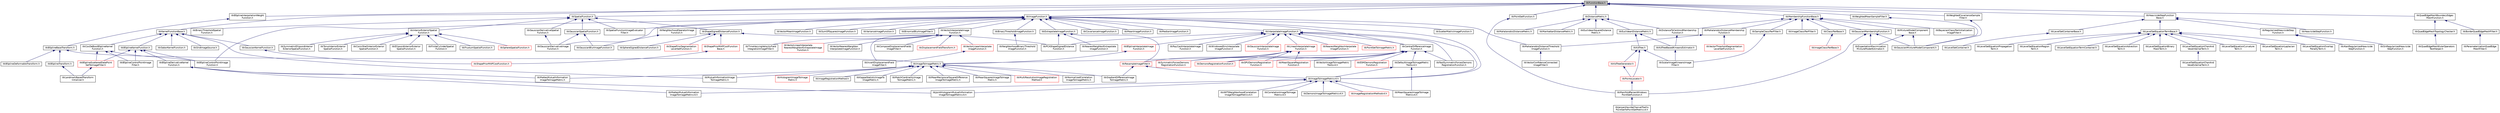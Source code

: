 digraph "itkFunctionBase.h"
{
 // LATEX_PDF_SIZE
  edge [fontname="Helvetica",fontsize="10",labelfontname="Helvetica",labelfontsize="10"];
  node [fontname="Helvetica",fontsize="10",shape=record];
  Node1 [label="itkFunctionBase.h",height=0.2,width=0.4,color="black", fillcolor="grey75", style="filled", fontcolor="black",tooltip=" "];
  Node1 -> Node2 [dir="back",color="midnightblue",fontsize="10",style="solid",fontname="Helvetica"];
  Node2 [label="itkBSplineInterpolationWeight\lFunction.h",height=0.2,width=0.4,color="black", fillcolor="white", style="filled",URL="$itkBSplineInterpolationWeightFunction_8h.html",tooltip=" "];
  Node2 -> Node3 [dir="back",color="midnightblue",fontsize="10",style="solid",fontname="Helvetica"];
  Node3 [label="itkBSplineBaseTransform.h",height=0.2,width=0.4,color="black", fillcolor="white", style="filled",URL="$itkBSplineBaseTransform_8h.html",tooltip=" "];
  Node3 -> Node4 [dir="back",color="midnightblue",fontsize="10",style="solid",fontname="Helvetica"];
  Node4 [label="itkBSplineDeformableTransform.h",height=0.2,width=0.4,color="black", fillcolor="white", style="filled",URL="$itkBSplineDeformableTransform_8h.html",tooltip=" "];
  Node3 -> Node5 [dir="back",color="midnightblue",fontsize="10",style="solid",fontname="Helvetica"];
  Node5 [label="itkBSplineTransform.h",height=0.2,width=0.4,color="black", fillcolor="white", style="filled",URL="$itkBSplineTransform_8h.html",tooltip=" "];
  Node5 -> Node6 [dir="back",color="midnightblue",fontsize="10",style="solid",fontname="Helvetica"];
  Node6 [label="itkLandmarkBasedTransform\lInitializer.h",height=0.2,width=0.4,color="black", fillcolor="white", style="filled",URL="$itkLandmarkBasedTransformInitializer_8h.html",tooltip=" "];
  Node3 -> Node7 [dir="back",color="midnightblue",fontsize="10",style="solid",fontname="Helvetica"];
  Node7 [label="itkImageToImageMetric.h",height=0.2,width=0.4,color="black", fillcolor="white", style="filled",URL="$itkImageToImageMetric_8h.html",tooltip=" "];
  Node7 -> Node8 [dir="back",color="midnightblue",fontsize="10",style="solid",fontname="Helvetica"];
  Node8 [label="itkGradientDifferenceImage\lToImageMetric.h",height=0.2,width=0.4,color="black", fillcolor="white", style="filled",URL="$itkGradientDifferenceImageToImageMetric_8h.html",tooltip=" "];
  Node7 -> Node9 [dir="back",color="midnightblue",fontsize="10",style="solid",fontname="Helvetica"];
  Node9 [label="itkHistogramImageToImage\lMetric.h",height=0.2,width=0.4,color="red", fillcolor="white", style="filled",URL="$itkHistogramImageToImageMetric_8h.html",tooltip=" "];
  Node7 -> Node16 [dir="back",color="midnightblue",fontsize="10",style="solid",fontname="Helvetica"];
  Node16 [label="itkImageRegistrationMethod.h",height=0.2,width=0.4,color="black", fillcolor="white", style="filled",URL="$itkImageRegistrationMethod_8h.html",tooltip=" "];
  Node7 -> Node17 [dir="back",color="midnightblue",fontsize="10",style="solid",fontname="Helvetica"];
  Node17 [label="itkKappaStatisticImageTo\lImageMetric.h",height=0.2,width=0.4,color="black", fillcolor="white", style="filled",URL="$itkKappaStatisticImageToImageMetric_8h.html",tooltip=" "];
  Node7 -> Node18 [dir="back",color="midnightblue",fontsize="10",style="solid",fontname="Helvetica"];
  Node18 [label="itkMatchCardinalityImage\lToImageMetric.h",height=0.2,width=0.4,color="black", fillcolor="white", style="filled",URL="$itkMatchCardinalityImageToImageMetric_8h.html",tooltip=" "];
  Node7 -> Node19 [dir="back",color="midnightblue",fontsize="10",style="solid",fontname="Helvetica"];
  Node19 [label="itkMattesMutualInformation\lImageToImageMetric.h",height=0.2,width=0.4,color="black", fillcolor="white", style="filled",URL="$itkMattesMutualInformationImageToImageMetric_8h.html",tooltip=" "];
  Node7 -> Node20 [dir="back",color="midnightblue",fontsize="10",style="solid",fontname="Helvetica"];
  Node20 [label="itkMeanReciprocalSquareDifference\lImageToImageMetric.h",height=0.2,width=0.4,color="black", fillcolor="white", style="filled",URL="$itkMeanReciprocalSquareDifferenceImageToImageMetric_8h.html",tooltip=" "];
  Node7 -> Node21 [dir="back",color="midnightblue",fontsize="10",style="solid",fontname="Helvetica"];
  Node21 [label="itkMeanSquaresImageToImage\lMetric.h",height=0.2,width=0.4,color="black", fillcolor="white", style="filled",URL="$itkMeanSquaresImageToImageMetric_8h.html",tooltip=" "];
  Node7 -> Node22 [dir="back",color="midnightblue",fontsize="10",style="solid",fontname="Helvetica"];
  Node22 [label="itkMultiResolutionImageRegistration\lMethod.h",height=0.2,width=0.4,color="red", fillcolor="white", style="filled",URL="$itkMultiResolutionImageRegistrationMethod_8h.html",tooltip=" "];
  Node7 -> Node24 [dir="back",color="midnightblue",fontsize="10",style="solid",fontname="Helvetica"];
  Node24 [label="itkMutualInformationImage\lToImageMetric.h",height=0.2,width=0.4,color="black", fillcolor="white", style="filled",URL="$itkMutualInformationImageToImageMetric_8h.html",tooltip=" "];
  Node7 -> Node25 [dir="back",color="midnightblue",fontsize="10",style="solid",fontname="Helvetica"];
  Node25 [label="itkNormalizedCorrelation\lImageToImageMetric.h",height=0.2,width=0.4,color="black", fillcolor="white", style="filled",URL="$itkNormalizedCorrelationImageToImageMetric_8h.html",tooltip=" "];
  Node1 -> Node26 [dir="back",color="midnightblue",fontsize="10",style="solid",fontname="Helvetica"];
  Node26 [label="itkDistanceMetric.h",height=0.2,width=0.4,color="black", fillcolor="white", style="filled",URL="$itkDistanceMetric_8h.html",tooltip=" "];
  Node26 -> Node27 [dir="back",color="midnightblue",fontsize="10",style="solid",fontname="Helvetica"];
  Node27 [label="itkDistanceToCentroidMembership\lFunction.h",height=0.2,width=0.4,color="black", fillcolor="white", style="filled",URL="$itkDistanceToCentroidMembershipFunction_8h.html",tooltip=" "];
  Node27 -> Node28 [dir="back",color="midnightblue",fontsize="10",style="solid",fontname="Helvetica"];
  Node28 [label="itkKdTreeBasedKmeansEstimator.h",height=0.2,width=0.4,color="black", fillcolor="white", style="filled",URL="$itkKdTreeBasedKmeansEstimator_8h.html",tooltip=" "];
  Node28 -> Node29 [dir="back",color="midnightblue",fontsize="10",style="solid",fontname="Helvetica"];
  Node29 [label="itkScalarImageKmeansImage\lFilter.h",height=0.2,width=0.4,color="black", fillcolor="white", style="filled",URL="$itkScalarImageKmeansImageFilter_8h.html",tooltip=" "];
  Node26 -> Node30 [dir="back",color="midnightblue",fontsize="10",style="solid",fontname="Helvetica"];
  Node30 [label="itkEuclideanDistanceMetric.h",height=0.2,width=0.4,color="black", fillcolor="white", style="filled",URL="$itkEuclideanDistanceMetric_8h.html",tooltip=" "];
  Node30 -> Node31 [dir="back",color="midnightblue",fontsize="10",style="solid",fontname="Helvetica"];
  Node31 [label="itkKdTree.h",height=0.2,width=0.4,color="black", fillcolor="white", style="filled",URL="$itkKdTree_8h.html",tooltip=" "];
  Node31 -> Node32 [dir="back",color="midnightblue",fontsize="10",style="solid",fontname="Helvetica"];
  Node32 [label="itkKdTreeGenerator.h",height=0.2,width=0.4,color="red", fillcolor="white", style="filled",URL="$itkKdTreeGenerator_8h.html",tooltip=" "];
  Node32 -> Node34 [dir="back",color="midnightblue",fontsize="10",style="solid",fontname="Helvetica"];
  Node34 [label="itkPointsLocator.h",height=0.2,width=0.4,color="red", fillcolor="white", style="filled",URL="$itkPointsLocator_8h.html",tooltip=" "];
  Node34 -> Node35 [dir="back",color="midnightblue",fontsize="10",style="solid",fontname="Helvetica"];
  Node35 [label="itkManifoldParzenWindows\lPointSetFunction.h",height=0.2,width=0.4,color="black", fillcolor="white", style="filled",URL="$itkManifoldParzenWindowsPointSetFunction_8h.html",tooltip=" "];
  Node35 -> Node36 [dir="back",color="midnightblue",fontsize="10",style="solid",fontname="Helvetica"];
  Node36 [label="itkJensenHavrdaCharvatTsallis\lPointSetToPointSetMetricv4.h",height=0.2,width=0.4,color="black", fillcolor="white", style="filled",URL="$itkJensenHavrdaCharvatTsallisPointSetToPointSetMetricv4_8h.html",tooltip=" "];
  Node31 -> Node34 [dir="back",color="midnightblue",fontsize="10",style="solid",fontname="Helvetica"];
  Node31 -> Node29 [dir="back",color="midnightblue",fontsize="10",style="solid",fontname="Helvetica"];
  Node30 -> Node28 [dir="back",color="midnightblue",fontsize="10",style="solid",fontname="Helvetica"];
  Node26 -> Node48 [dir="back",color="midnightblue",fontsize="10",style="solid",fontname="Helvetica"];
  Node48 [label="itkEuclideanSquareDistance\lMetric.h",height=0.2,width=0.4,color="black", fillcolor="white", style="filled",URL="$itkEuclideanSquareDistanceMetric_8h.html",tooltip=" "];
  Node26 -> Node49 [dir="back",color="midnightblue",fontsize="10",style="solid",fontname="Helvetica"];
  Node49 [label="itkMahalanobisDistanceMetric.h",height=0.2,width=0.4,color="black", fillcolor="white", style="filled",URL="$itkMahalanobisDistanceMetric_8h.html",tooltip=" "];
  Node26 -> Node50 [dir="back",color="midnightblue",fontsize="10",style="solid",fontname="Helvetica"];
  Node50 [label="itkManhattanDistanceMetric.h",height=0.2,width=0.4,color="black", fillcolor="white", style="filled",URL="$itkManhattanDistanceMetric_8h.html",tooltip=" "];
  Node1 -> Node51 [dir="back",color="midnightblue",fontsize="10",style="solid",fontname="Helvetica"];
  Node51 [label="itkHeavisideStepFunction\lBase.h",height=0.2,width=0.4,color="black", fillcolor="white", style="filled",URL="$itkHeavisideStepFunctionBase_8h.html",tooltip=" "];
  Node51 -> Node52 [dir="back",color="midnightblue",fontsize="10",style="solid",fontname="Helvetica"];
  Node52 [label="itkHeavisideStepFunction.h",height=0.2,width=0.4,color="black", fillcolor="white", style="filled",URL="$itkHeavisideStepFunction_8h.html",tooltip=" "];
  Node51 -> Node53 [dir="back",color="midnightblue",fontsize="10",style="solid",fontname="Helvetica"];
  Node53 [label="itkLevelSetContainerBase.h",height=0.2,width=0.4,color="black", fillcolor="white", style="filled",URL="$itkLevelSetContainerBase_8h.html",tooltip=" "];
  Node53 -> Node54 [dir="back",color="midnightblue",fontsize="10",style="solid",fontname="Helvetica"];
  Node54 [label="itkLevelSetContainer.h",height=0.2,width=0.4,color="black", fillcolor="white", style="filled",URL="$itkLevelSetContainer_8h.html",tooltip=" "];
  Node51 -> Node55 [dir="back",color="midnightblue",fontsize="10",style="solid",fontname="Helvetica"];
  Node55 [label="itkLevelSetEquationTermBase.h",height=0.2,width=0.4,color="black", fillcolor="white", style="filled",URL="$itkLevelSetEquationTermBase_8h.html",tooltip=" "];
  Node55 -> Node56 [dir="back",color="midnightblue",fontsize="10",style="solid",fontname="Helvetica"];
  Node56 [label="itkLevelSetEquationAdvection\lTerm.h",height=0.2,width=0.4,color="black", fillcolor="white", style="filled",URL="$itkLevelSetEquationAdvectionTerm_8h.html",tooltip=" "];
  Node55 -> Node57 [dir="back",color="midnightblue",fontsize="10",style="solid",fontname="Helvetica"];
  Node57 [label="itkLevelSetEquationBinary\lMaskTerm.h",height=0.2,width=0.4,color="black", fillcolor="white", style="filled",URL="$itkLevelSetEquationBinaryMaskTerm_8h.html",tooltip=" "];
  Node55 -> Node58 [dir="back",color="midnightblue",fontsize="10",style="solid",fontname="Helvetica"];
  Node58 [label="itkLevelSetEquationChanAnd\lVeseInternalTerm.h",height=0.2,width=0.4,color="black", fillcolor="white", style="filled",URL="$itkLevelSetEquationChanAndVeseInternalTerm_8h.html",tooltip=" "];
  Node58 -> Node59 [dir="back",color="midnightblue",fontsize="10",style="solid",fontname="Helvetica"];
  Node59 [label="itkLevelSetEquationChanAnd\lVeseExternalTerm.h",height=0.2,width=0.4,color="black", fillcolor="white", style="filled",URL="$itkLevelSetEquationChanAndVeseExternalTerm_8h.html",tooltip=" "];
  Node55 -> Node60 [dir="back",color="midnightblue",fontsize="10",style="solid",fontname="Helvetica"];
  Node60 [label="itkLevelSetEquationCurvature\lTerm.h",height=0.2,width=0.4,color="black", fillcolor="white", style="filled",URL="$itkLevelSetEquationCurvatureTerm_8h.html",tooltip=" "];
  Node55 -> Node61 [dir="back",color="midnightblue",fontsize="10",style="solid",fontname="Helvetica"];
  Node61 [label="itkLevelSetEquationLaplacian\lTerm.h",height=0.2,width=0.4,color="black", fillcolor="white", style="filled",URL="$itkLevelSetEquationLaplacianTerm_8h.html",tooltip=" "];
  Node55 -> Node62 [dir="back",color="midnightblue",fontsize="10",style="solid",fontname="Helvetica"];
  Node62 [label="itkLevelSetEquationOverlap\lPenaltyTerm.h",height=0.2,width=0.4,color="black", fillcolor="white", style="filled",URL="$itkLevelSetEquationOverlapPenaltyTerm_8h.html",tooltip=" "];
  Node55 -> Node63 [dir="back",color="midnightblue",fontsize="10",style="solid",fontname="Helvetica"];
  Node63 [label="itkLevelSetEquationPropagation\lTerm.h",height=0.2,width=0.4,color="black", fillcolor="white", style="filled",URL="$itkLevelSetEquationPropagationTerm_8h.html",tooltip=" "];
  Node55 -> Node64 [dir="back",color="midnightblue",fontsize="10",style="solid",fontname="Helvetica"];
  Node64 [label="itkLevelSetEquationRegion\lTerm.h",height=0.2,width=0.4,color="black", fillcolor="white", style="filled",URL="$itkLevelSetEquationRegionTerm_8h.html",tooltip=" "];
  Node55 -> Node65 [dir="back",color="midnightblue",fontsize="10",style="solid",fontname="Helvetica"];
  Node65 [label="itkLevelSetEquationTermContainer.h",height=0.2,width=0.4,color="black", fillcolor="white", style="filled",URL="$itkLevelSetEquationTermContainer_8h.html",tooltip=" "];
  Node51 -> Node66 [dir="back",color="midnightblue",fontsize="10",style="solid",fontname="Helvetica"];
  Node66 [label="itkRegularizedHeavisideStep\lFunction.h",height=0.2,width=0.4,color="black", fillcolor="white", style="filled",URL="$itkRegularizedHeavisideStepFunction_8h.html",tooltip=" "];
  Node66 -> Node67 [dir="back",color="midnightblue",fontsize="10",style="solid",fontname="Helvetica"];
  Node67 [label="itkAtanRegularizedHeaviside\lStepFunction.h",height=0.2,width=0.4,color="black", fillcolor="white", style="filled",URL="$itkAtanRegularizedHeavisideStepFunction_8h.html",tooltip=" "];
  Node66 -> Node68 [dir="back",color="midnightblue",fontsize="10",style="solid",fontname="Helvetica"];
  Node68 [label="itkSinRegularizedHeaviside\lStepFunction.h",height=0.2,width=0.4,color="black", fillcolor="white", style="filled",URL="$itkSinRegularizedHeavisideStepFunction_8h.html",tooltip=" "];
  Node1 -> Node69 [dir="back",color="midnightblue",fontsize="10",style="solid",fontname="Helvetica"];
  Node69 [label="itkImageFunction.h",height=0.2,width=0.4,color="black", fillcolor="white", style="filled",URL="$itkImageFunction_8h.html",tooltip=" "];
  Node69 -> Node70 [dir="back",color="midnightblue",fontsize="10",style="solid",fontname="Helvetica"];
  Node70 [label="itkBSplineControlPointImage\lFunction.h",height=0.2,width=0.4,color="black", fillcolor="white", style="filled",URL="$itkBSplineControlPointImageFunction_8h.html",tooltip=" "];
  Node69 -> Node71 [dir="back",color="midnightblue",fontsize="10",style="solid",fontname="Helvetica"];
  Node71 [label="itkBinaryThresholdImageFunction.h",height=0.2,width=0.4,color="black", fillcolor="white", style="filled",URL="$itkBinaryThresholdImageFunction_8h.html",tooltip=" "];
  Node71 -> Node72 [dir="back",color="midnightblue",fontsize="10",style="solid",fontname="Helvetica"];
  Node72 [label="itkNeighborhoodBinaryThreshold\lImageFunction.h",height=0.2,width=0.4,color="black", fillcolor="white", style="filled",URL="$itkNeighborhoodBinaryThresholdImageFunction_8h.html",tooltip=" "];
  Node69 -> Node73 [dir="back",color="midnightblue",fontsize="10",style="solid",fontname="Helvetica"];
  Node73 [label="itkBinomialBlurImageFilter.h",height=0.2,width=0.4,color="black", fillcolor="white", style="filled",URL="$itkBinomialBlurImageFilter_8h.html",tooltip=" "];
  Node69 -> Node74 [dir="back",color="midnightblue",fontsize="10",style="solid",fontname="Helvetica"];
  Node74 [label="itkCentralDifferenceImage\lFunction.h",height=0.2,width=0.4,color="black", fillcolor="white", style="filled",URL="$itkCentralDifferenceImageFunction_8h.html",tooltip=" "];
  Node74 -> Node75 [dir="back",color="midnightblue",fontsize="10",style="solid",fontname="Helvetica"];
  Node75 [label="itkDefaultImageToImageMetric\lTraitsv4.h",height=0.2,width=0.4,color="black", fillcolor="white", style="filled",URL="$itkDefaultImageToImageMetricTraitsv4_8h.html",tooltip=" "];
  Node75 -> Node76 [dir="back",color="midnightblue",fontsize="10",style="solid",fontname="Helvetica"];
  Node76 [label="itkImageToImageMetricv4.h",height=0.2,width=0.4,color="black", fillcolor="white", style="filled",URL="$itkImageToImageMetricv4_8h.html",tooltip=" "];
  Node76 -> Node77 [dir="back",color="midnightblue",fontsize="10",style="solid",fontname="Helvetica"];
  Node77 [label="itkANTSNeighborhoodCorrelation\lImageToImageMetricv4.h",height=0.2,width=0.4,color="black", fillcolor="white", style="filled",URL="$itkANTSNeighborhoodCorrelationImageToImageMetricv4_8h.html",tooltip=" "];
  Node76 -> Node78 [dir="back",color="midnightblue",fontsize="10",style="solid",fontname="Helvetica"];
  Node78 [label="itkCorrelationImageToImage\lMetricv4.h",height=0.2,width=0.4,color="black", fillcolor="white", style="filled",URL="$itkCorrelationImageToImageMetricv4_8h.html",tooltip=" "];
  Node76 -> Node79 [dir="back",color="midnightblue",fontsize="10",style="solid",fontname="Helvetica"];
  Node79 [label="itkDemonsImageToImageMetricv4.h",height=0.2,width=0.4,color="black", fillcolor="white", style="filled",URL="$itkDemonsImageToImageMetricv4_8h.html",tooltip=" "];
  Node76 -> Node38 [dir="back",color="midnightblue",fontsize="10",style="solid",fontname="Helvetica"];
  Node38 [label="itkImageRegistrationMethodv4.h",height=0.2,width=0.4,color="red", fillcolor="white", style="filled",URL="$itkImageRegistrationMethodv4_8h.html",tooltip=" "];
  Node76 -> Node80 [dir="back",color="midnightblue",fontsize="10",style="solid",fontname="Helvetica"];
  Node80 [label="itkJointHistogramMutualInformation\lImageToImageMetricv4.h",height=0.2,width=0.4,color="black", fillcolor="white", style="filled",URL="$itkJointHistogramMutualInformationImageToImageMetricv4_8h.html",tooltip=" "];
  Node76 -> Node81 [dir="back",color="midnightblue",fontsize="10",style="solid",fontname="Helvetica"];
  Node81 [label="itkMattesMutualInformation\lImageToImageMetricv4.h",height=0.2,width=0.4,color="black", fillcolor="white", style="filled",URL="$itkMattesMutualInformationImageToImageMetricv4_8h.html",tooltip=" "];
  Node76 -> Node82 [dir="back",color="midnightblue",fontsize="10",style="solid",fontname="Helvetica"];
  Node82 [label="itkMeanSquaresImageToImage\lMetricv4.h",height=0.2,width=0.4,color="black", fillcolor="white", style="filled",URL="$itkMeanSquaresImageToImageMetricv4_8h.html",tooltip=" "];
  Node75 -> Node82 [dir="back",color="midnightblue",fontsize="10",style="solid",fontname="Helvetica"];
  Node74 -> Node83 [dir="back",color="midnightblue",fontsize="10",style="solid",fontname="Helvetica"];
  Node83 [label="itkDemonsRegistrationFunction.h",height=0.2,width=0.4,color="red", fillcolor="white", style="filled",URL="$itkDemonsRegistrationFunction_8h.html",tooltip=" "];
  Node74 -> Node87 [dir="back",color="midnightblue",fontsize="10",style="solid",fontname="Helvetica"];
  Node87 [label="itkESMDemonsRegistration\lFunction.h",height=0.2,width=0.4,color="red", fillcolor="white", style="filled",URL="$itkESMDemonsRegistrationFunction_8h.html",tooltip=" "];
  Node74 -> Node90 [dir="back",color="midnightblue",fontsize="10",style="solid",fontname="Helvetica"];
  Node90 [label="itkFastSymmetricForcesDemons\lRegistrationFunction.h",height=0.2,width=0.4,color="black", fillcolor="white", style="filled",URL="$itkFastSymmetricForcesDemonsRegistrationFunction_8h.html",tooltip=" "];
  Node74 -> Node91 [dir="back",color="midnightblue",fontsize="10",style="solid",fontname="Helvetica"];
  Node91 [label="itkGPUDemonsRegistration\lFunction.h",height=0.2,width=0.4,color="red", fillcolor="white", style="filled",URL="$itkGPUDemonsRegistrationFunction_8h.html",tooltip=" "];
  Node74 -> Node7 [dir="back",color="midnightblue",fontsize="10",style="solid",fontname="Helvetica"];
  Node74 -> Node92 [dir="back",color="midnightblue",fontsize="10",style="solid",fontname="Helvetica"];
  Node92 [label="itkMeanSquareRegistration\lFunction.h",height=0.2,width=0.4,color="red", fillcolor="white", style="filled",URL="$itkMeanSquareRegistrationFunction_8h.html",tooltip=" "];
  Node74 -> Node94 [dir="back",color="midnightblue",fontsize="10",style="solid",fontname="Helvetica"];
  Node94 [label="itkSymmetricForcesDemons\lRegistrationFunction.h",height=0.2,width=0.4,color="red", fillcolor="white", style="filled",URL="$itkSymmetricForcesDemonsRegistrationFunction_8h.html",tooltip=" "];
  Node74 -> Node96 [dir="back",color="midnightblue",fontsize="10",style="solid",fontname="Helvetica"];
  Node96 [label="itkVectorImageToImageMetric\lTraitsv4.h",height=0.2,width=0.4,color="black", fillcolor="white", style="filled",URL="$itkVectorImageToImageMetricTraitsv4_8h.html",tooltip=" "];
  Node69 -> Node97 [dir="back",color="midnightblue",fontsize="10",style="solid",fontname="Helvetica"];
  Node97 [label="itkCovarianceImageFunction.h",height=0.2,width=0.4,color="black", fillcolor="white", style="filled",URL="$itkCovarianceImageFunction_8h.html",tooltip=" "];
  Node69 -> Node98 [dir="back",color="midnightblue",fontsize="10",style="solid",fontname="Helvetica"];
  Node98 [label="itkExtrapolateImageFunction.h",height=0.2,width=0.4,color="black", fillcolor="white", style="filled",URL="$itkExtrapolateImageFunction_8h.html",tooltip=" "];
  Node98 -> Node99 [dir="back",color="midnightblue",fontsize="10",style="solid",fontname="Helvetica"];
  Node99 [label="itkNearestNeighborExtrapolate\lImageFunction.h",height=0.2,width=0.4,color="black", fillcolor="white", style="filled",URL="$itkNearestNeighborExtrapolateImageFunction_8h.html",tooltip=" "];
  Node98 -> Node100 [dir="back",color="midnightblue",fontsize="10",style="solid",fontname="Helvetica"];
  Node100 [label="itkPCAShapeSignedDistance\lFunction.h",height=0.2,width=0.4,color="black", fillcolor="white", style="filled",URL="$itkPCAShapeSignedDistanceFunction_8h.html",tooltip=" "];
  Node98 -> Node101 [dir="back",color="midnightblue",fontsize="10",style="solid",fontname="Helvetica"];
  Node101 [label="itkResampleImageFilter.h",height=0.2,width=0.4,color="red", fillcolor="white", style="filled",URL="$itkResampleImageFilter_8h.html",tooltip=" "];
  Node101 -> Node8 [dir="back",color="midnightblue",fontsize="10",style="solid",fontname="Helvetica"];
  Node101 -> Node76 [dir="back",color="midnightblue",fontsize="10",style="solid",fontname="Helvetica"];
  Node69 -> Node102 [dir="back",color="midnightblue",fontsize="10",style="solid",fontname="Helvetica"];
  Node102 [label="itkGaussianDerivativeImage\lFunction.h",height=0.2,width=0.4,color="black", fillcolor="white", style="filled",URL="$itkGaussianDerivativeImageFunction_8h.html",tooltip=" "];
  Node69 -> Node76 [dir="back",color="midnightblue",fontsize="10",style="solid",fontname="Helvetica"];
  Node69 -> Node103 [dir="back",color="midnightblue",fontsize="10",style="solid",fontname="Helvetica"];
  Node103 [label="itkInterpolateImageFunction.h",height=0.2,width=0.4,color="black", fillcolor="white", style="filled",URL="$itkInterpolateImageFunction_8h.html",tooltip=" "];
  Node103 -> Node104 [dir="back",color="midnightblue",fontsize="10",style="solid",fontname="Helvetica"];
  Node104 [label="itkBSplineInterpolateImage\lFunction.h",height=0.2,width=0.4,color="red", fillcolor="white", style="filled",URL="$itkBSplineInterpolateImageFunction_8h.html",tooltip=" "];
  Node104 -> Node7 [dir="back",color="midnightblue",fontsize="10",style="solid",fontname="Helvetica"];
  Node103 -> Node74 [dir="back",color="midnightblue",fontsize="10",style="solid",fontname="Helvetica"];
  Node103 -> Node90 [dir="back",color="midnightblue",fontsize="10",style="solid",fontname="Helvetica"];
  Node103 -> Node107 [dir="back",color="midnightblue",fontsize="10",style="solid",fontname="Helvetica"];
  Node107 [label="itkGaussianInterpolateImage\lFunction.h",height=0.2,width=0.4,color="red", fillcolor="white", style="filled",URL="$itkGaussianInterpolateImageFunction_8h.html",tooltip=" "];
  Node103 -> Node76 [dir="back",color="midnightblue",fontsize="10",style="solid",fontname="Helvetica"];
  Node103 -> Node109 [dir="back",color="midnightblue",fontsize="10",style="solid",fontname="Helvetica"];
  Node109 [label="itkLinearInterpolateImage\lFunction.h",height=0.2,width=0.4,color="red", fillcolor="white", style="filled",URL="$itkLinearInterpolateImageFunction_8h.html",tooltip=" "];
  Node109 -> Node83 [dir="back",color="midnightblue",fontsize="10",style="solid",fontname="Helvetica"];
  Node109 -> Node91 [dir="back",color="midnightblue",fontsize="10",style="solid",fontname="Helvetica"];
  Node109 -> Node92 [dir="back",color="midnightblue",fontsize="10",style="solid",fontname="Helvetica"];
  Node109 -> Node101 [dir="back",color="midnightblue",fontsize="10",style="solid",fontname="Helvetica"];
  Node109 -> Node94 [dir="back",color="midnightblue",fontsize="10",style="solid",fontname="Helvetica"];
  Node103 -> Node140 [dir="back",color="midnightblue",fontsize="10",style="solid",fontname="Helvetica"];
  Node140 [label="itkNearestNeighborInterpolate\lImageFunction.h",height=0.2,width=0.4,color="red", fillcolor="white", style="filled",URL="$itkNearestNeighborInterpolateImageFunction_8h.html",tooltip=" "];
  Node103 -> Node100 [dir="back",color="midnightblue",fontsize="10",style="solid",fontname="Helvetica"];
  Node103 -> Node146 [dir="back",color="midnightblue",fontsize="10",style="solid",fontname="Helvetica"];
  Node146 [label="itkPointSetToImageMetric.h",height=0.2,width=0.4,color="red", fillcolor="white", style="filled",URL="$itkPointSetToImageMetric_8h.html",tooltip=" "];
  Node103 -> Node152 [dir="back",color="midnightblue",fontsize="10",style="solid",fontname="Helvetica"];
  Node152 [label="itkRayCastInterpolateImage\lFunction.h",height=0.2,width=0.4,color="black", fillcolor="white", style="filled",URL="$itkRayCastInterpolateImageFunction_8h.html",tooltip=" "];
  Node103 -> Node153 [dir="back",color="midnightblue",fontsize="10",style="solid",fontname="Helvetica"];
  Node153 [label="itkWindowedSincInterpolate\lImageFunction.h",height=0.2,width=0.4,color="black", fillcolor="white", style="filled",URL="$itkWindowedSincInterpolateImageFunction_8h.html",tooltip=" "];
  Node69 -> Node154 [dir="back",color="midnightblue",fontsize="10",style="solid",fontname="Helvetica"];
  Node154 [label="itkMahalanobisDistanceThreshold\lImageFunction.h",height=0.2,width=0.4,color="black", fillcolor="white", style="filled",URL="$itkMahalanobisDistanceThresholdImageFunction_8h.html",tooltip=" "];
  Node154 -> Node155 [dir="back",color="midnightblue",fontsize="10",style="solid",fontname="Helvetica"];
  Node155 [label="itkVectorConfidenceConnected\lImageFilter.h",height=0.2,width=0.4,color="black", fillcolor="white", style="filled",URL="$itkVectorConfidenceConnectedImageFilter_8h.html",tooltip=" "];
  Node69 -> Node156 [dir="back",color="midnightblue",fontsize="10",style="solid",fontname="Helvetica"];
  Node156 [label="itkMeanImageFunction.h",height=0.2,width=0.4,color="black", fillcolor="white", style="filled",URL="$itkMeanImageFunction_8h.html",tooltip=" "];
  Node69 -> Node157 [dir="back",color="midnightblue",fontsize="10",style="solid",fontname="Helvetica"];
  Node157 [label="itkMedianImageFunction.h",height=0.2,width=0.4,color="black", fillcolor="white", style="filled",URL="$itkMedianImageFunction_8h.html",tooltip=" "];
  Node69 -> Node158 [dir="back",color="midnightblue",fontsize="10",style="solid",fontname="Helvetica"];
  Node158 [label="itkNeighborhoodOperatorImage\lFunction.h",height=0.2,width=0.4,color="black", fillcolor="white", style="filled",URL="$itkNeighborhoodOperatorImageFunction_8h.html",tooltip=" "];
  Node158 -> Node159 [dir="back",color="midnightblue",fontsize="10",style="solid",fontname="Helvetica"];
  Node159 [label="itkGaussianBlurImageFunction.h",height=0.2,width=0.4,color="black", fillcolor="white", style="filled",URL="$itkGaussianBlurImageFunction_8h.html",tooltip=" "];
  Node69 -> Node160 [dir="back",color="midnightblue",fontsize="10",style="solid",fontname="Helvetica"];
  Node160 [label="itkScatterMatrixImageFunction.h",height=0.2,width=0.4,color="black", fillcolor="white", style="filled",URL="$itkScatterMatrixImageFunction_8h.html",tooltip=" "];
  Node69 -> Node161 [dir="back",color="midnightblue",fontsize="10",style="solid",fontname="Helvetica"];
  Node161 [label="itkSpatialFunctionImageEvaluator\lFilter.h",height=0.2,width=0.4,color="black", fillcolor="white", style="filled",URL="$itkSpatialFunctionImageEvaluatorFilter_8h.html",tooltip=" "];
  Node69 -> Node162 [dir="back",color="midnightblue",fontsize="10",style="solid",fontname="Helvetica"];
  Node162 [label="itkSumOfSquaresImageFunction.h",height=0.2,width=0.4,color="black", fillcolor="white", style="filled",URL="$itkSumOfSquaresImageFunction_8h.html",tooltip=" "];
  Node69 -> Node163 [dir="back",color="midnightblue",fontsize="10",style="solid",fontname="Helvetica"];
  Node163 [label="itkVarianceImageFunction.h",height=0.2,width=0.4,color="black", fillcolor="white", style="filled",URL="$itkVarianceImageFunction_8h.html",tooltip=" "];
  Node69 -> Node164 [dir="back",color="midnightblue",fontsize="10",style="solid",fontname="Helvetica"];
  Node164 [label="itkVectorInterpolateImage\lFunction.h",height=0.2,width=0.4,color="black", fillcolor="white", style="filled",URL="$itkVectorInterpolateImageFunction_8h.html",tooltip=" "];
  Node164 -> Node165 [dir="back",color="midnightblue",fontsize="10",style="solid",fontname="Helvetica"];
  Node165 [label="itkComposeDisplacementFields\lImageFilter.h",height=0.2,width=0.4,color="black", fillcolor="white", style="filled",URL="$itkComposeDisplacementFieldsImageFilter_8h.html",tooltip=" "];
  Node164 -> Node166 [dir="back",color="midnightblue",fontsize="10",style="solid",fontname="Helvetica"];
  Node166 [label="itkDisplacementFieldTransform.h",height=0.2,width=0.4,color="red", fillcolor="white", style="filled",URL="$itkDisplacementFieldTransform_8h.html",tooltip=" "];
  Node164 -> Node178 [dir="back",color="midnightblue",fontsize="10",style="solid",fontname="Helvetica"];
  Node178 [label="itkInvertDisplacementField\lImageFilter.h",height=0.2,width=0.4,color="black", fillcolor="white", style="filled",URL="$itkInvertDisplacementFieldImageFilter_8h.html",tooltip=" "];
  Node164 -> Node179 [dir="back",color="midnightblue",fontsize="10",style="solid",fontname="Helvetica"];
  Node179 [label="itkTimeVaryingVelocityField\lIntegrationImageFilter.h",height=0.2,width=0.4,color="black", fillcolor="white", style="filled",URL="$itkTimeVaryingVelocityFieldIntegrationImageFilter_8h.html",tooltip=" "];
  Node164 -> Node180 [dir="back",color="midnightblue",fontsize="10",style="solid",fontname="Helvetica"];
  Node180 [label="itkVectorLinearInterpolate\lImageFunction.h",height=0.2,width=0.4,color="red", fillcolor="white", style="filled",URL="$itkVectorLinearInterpolateImageFunction_8h.html",tooltip=" "];
  Node180 -> Node178 [dir="back",color="midnightblue",fontsize="10",style="solid",fontname="Helvetica"];
  Node164 -> Node185 [dir="back",color="midnightblue",fontsize="10",style="solid",fontname="Helvetica"];
  Node185 [label="itkVectorLinearInterpolate\lNearestNeighborExtrapolateImage\lFunction.h",height=0.2,width=0.4,color="red", fillcolor="white", style="filled",URL="$itkVectorLinearInterpolateNearestNeighborExtrapolateImageFunction_8h.html",tooltip=" "];
  Node164 -> Node186 [dir="back",color="midnightblue",fontsize="10",style="solid",fontname="Helvetica"];
  Node186 [label="itkVectorNearestNeighbor\lInterpolateImageFunction.h",height=0.2,width=0.4,color="black", fillcolor="white", style="filled",URL="$itkVectorNearestNeighborInterpolateImageFunction_8h.html",tooltip=" "];
  Node69 -> Node187 [dir="back",color="midnightblue",fontsize="10",style="solid",fontname="Helvetica"];
  Node187 [label="itkVectorMeanImageFunction.h",height=0.2,width=0.4,color="black", fillcolor="white", style="filled",URL="$itkVectorMeanImageFunction_8h.html",tooltip=" "];
  Node1 -> Node188 [dir="back",color="midnightblue",fontsize="10",style="solid",fontname="Helvetica"];
  Node188 [label="itkKernelFunctionBase.h",height=0.2,width=0.4,color="black", fillcolor="white", style="filled",URL="$itkKernelFunctionBase_8h.html",tooltip=" "];
  Node188 -> Node189 [dir="back",color="midnightblue",fontsize="10",style="solid",fontname="Helvetica"];
  Node189 [label="itkBSplineKernelFunction.h",height=0.2,width=0.4,color="black", fillcolor="white", style="filled",URL="$itkBSplineKernelFunction_8h.html",tooltip=" "];
  Node189 -> Node190 [dir="back",color="midnightblue",fontsize="10",style="solid",fontname="Helvetica"];
  Node190 [label="itkBSplineControlPointImage\lFilter.h",height=0.2,width=0.4,color="black", fillcolor="white", style="filled",URL="$itkBSplineControlPointImageFilter_8h.html",tooltip=" "];
  Node189 -> Node70 [dir="back",color="midnightblue",fontsize="10",style="solid",fontname="Helvetica"];
  Node189 -> Node191 [dir="back",color="midnightblue",fontsize="10",style="solid",fontname="Helvetica"];
  Node191 [label="itkBSplineDerivativeKernel\lFunction.h",height=0.2,width=0.4,color="black", fillcolor="white", style="filled",URL="$itkBSplineDerivativeKernelFunction_8h.html",tooltip=" "];
  Node191 -> Node80 [dir="back",color="midnightblue",fontsize="10",style="solid",fontname="Helvetica"];
  Node191 -> Node19 [dir="back",color="midnightblue",fontsize="10",style="solid",fontname="Helvetica"];
  Node191 -> Node81 [dir="back",color="midnightblue",fontsize="10",style="solid",fontname="Helvetica"];
  Node189 -> Node192 [dir="back",color="midnightblue",fontsize="10",style="solid",fontname="Helvetica"];
  Node192 [label="itkBSplineScatteredDataPoint\lSetToImageFilter.h",height=0.2,width=0.4,color="red", fillcolor="white", style="filled",URL="$itkBSplineScatteredDataPointSetToImageFilter_8h.html",tooltip=" "];
  Node192 -> Node6 [dir="back",color="midnightblue",fontsize="10",style="solid",fontname="Helvetica"];
  Node188 -> Node195 [dir="back",color="midnightblue",fontsize="10",style="solid",fontname="Helvetica"];
  Node195 [label="itkCoxDeBoorBSplineKernel\lFunction.h",height=0.2,width=0.4,color="black", fillcolor="white", style="filled",URL="$itkCoxDeBoorBSplineKernelFunction_8h.html",tooltip=" "];
  Node195 -> Node190 [dir="back",color="midnightblue",fontsize="10",style="solid",fontname="Helvetica"];
  Node195 -> Node70 [dir="back",color="midnightblue",fontsize="10",style="solid",fontname="Helvetica"];
  Node195 -> Node192 [dir="back",color="midnightblue",fontsize="10",style="solid",fontname="Helvetica"];
  Node188 -> Node196 [dir="back",color="midnightblue",fontsize="10",style="solid",fontname="Helvetica"];
  Node196 [label="itkGaborKernelFunction.h",height=0.2,width=0.4,color="black", fillcolor="white", style="filled",URL="$itkGaborKernelFunction_8h.html",tooltip=" "];
  Node188 -> Node197 [dir="back",color="midnightblue",fontsize="10",style="solid",fontname="Helvetica"];
  Node197 [label="itkGaussianKernelFunction.h",height=0.2,width=0.4,color="black", fillcolor="white", style="filled",URL="$itkGaussianKernelFunction_8h.html",tooltip=" "];
  Node197 -> Node198 [dir="back",color="midnightblue",fontsize="10",style="solid",fontname="Helvetica"];
  Node198 [label="itkShapePriorMAPCostFunction.h",height=0.2,width=0.4,color="red", fillcolor="white", style="filled",URL="$itkShapePriorMAPCostFunction_8h.html",tooltip=" "];
  Node188 -> Node199 [dir="back",color="midnightblue",fontsize="10",style="solid",fontname="Helvetica"];
  Node199 [label="itkGridImageSource.h",height=0.2,width=0.4,color="black", fillcolor="white", style="filled",URL="$itkGridImageSource_8h.html",tooltip=" "];
  Node188 -> Node24 [dir="back",color="midnightblue",fontsize="10",style="solid",fontname="Helvetica"];
  Node1 -> Node200 [dir="back",color="midnightblue",fontsize="10",style="solid",fontname="Helvetica"];
  Node200 [label="itkMembershipFunctionBase.h",height=0.2,width=0.4,color="black", fillcolor="white", style="filled",URL="$itkMembershipFunctionBase_8h.html",tooltip=" "];
  Node200 -> Node201 [dir="back",color="midnightblue",fontsize="10",style="solid",fontname="Helvetica"];
  Node201 [label="itkBayesianClassifierInitialization\lImageFilter.h",height=0.2,width=0.4,color="black", fillcolor="white", style="filled",URL="$itkBayesianClassifierInitializationImageFilter_8h.html",tooltip=" "];
  Node200 -> Node202 [dir="back",color="midnightblue",fontsize="10",style="solid",fontname="Helvetica"];
  Node202 [label="itkClassifierBase.h",height=0.2,width=0.4,color="black", fillcolor="white", style="filled",URL="$itkClassifierBase_8h.html",tooltip=" "];
  Node202 -> Node203 [dir="back",color="midnightblue",fontsize="10",style="solid",fontname="Helvetica"];
  Node203 [label="itkImageClassifierBase.h",height=0.2,width=0.4,color="red", fillcolor="white", style="filled",URL="$itkImageClassifierBase_8h.html",tooltip=" "];
  Node200 -> Node27 [dir="back",color="midnightblue",fontsize="10",style="solid",fontname="Helvetica"];
  Node200 -> Node206 [dir="back",color="midnightblue",fontsize="10",style="solid",fontname="Helvetica"];
  Node206 [label="itkGaussianMembershipFunction.h",height=0.2,width=0.4,color="black", fillcolor="white", style="filled",URL="$itkGaussianMembershipFunction_8h.html",tooltip=" "];
  Node206 -> Node207 [dir="back",color="midnightblue",fontsize="10",style="solid",fontname="Helvetica"];
  Node207 [label="itkExpectationMaximization\lMixtureModelEstimator.h",height=0.2,width=0.4,color="black", fillcolor="white", style="filled",URL="$itkExpectationMaximizationMixtureModelEstimator_8h.html",tooltip=" "];
  Node206 -> Node208 [dir="back",color="midnightblue",fontsize="10",style="solid",fontname="Helvetica"];
  Node208 [label="itkGaussianMixtureModelComponent.h",height=0.2,width=0.4,color="black", fillcolor="white", style="filled",URL="$itkGaussianMixtureModelComponent_8h.html",tooltip=" "];
  Node206 -> Node35 [dir="back",color="midnightblue",fontsize="10",style="solid",fontname="Helvetica"];
  Node200 -> Node209 [dir="back",color="midnightblue",fontsize="10",style="solid",fontname="Helvetica"];
  Node209 [label="itkImageClassifierFilter.h",height=0.2,width=0.4,color="black", fillcolor="white", style="filled",URL="$itkImageClassifierFilter_8h.html",tooltip=" "];
  Node200 -> Node210 [dir="back",color="midnightblue",fontsize="10",style="solid",fontname="Helvetica"];
  Node210 [label="itkMahalanobisDistanceMembership\lFunction.h",height=0.2,width=0.4,color="black", fillcolor="white", style="filled",URL="$itkMahalanobisDistanceMembershipFunction_8h.html",tooltip=" "];
  Node210 -> Node154 [dir="back",color="midnightblue",fontsize="10",style="solid",fontname="Helvetica"];
  Node210 -> Node138 [dir="back",color="midnightblue",fontsize="10",style="solid",fontname="Helvetica"];
  Node138 [label="itkVectorThresholdSegmentation\lLevelSetFunction.h",height=0.2,width=0.4,color="red", fillcolor="white", style="filled",URL="$itkVectorThresholdSegmentationLevelSetFunction_8h.html",tooltip=" "];
  Node200 -> Node211 [dir="back",color="midnightblue",fontsize="10",style="solid",fontname="Helvetica"];
  Node211 [label="itkMixtureModelComponent\lBase.h",height=0.2,width=0.4,color="black", fillcolor="white", style="filled",URL="$itkMixtureModelComponentBase_8h.html",tooltip=" "];
  Node211 -> Node207 [dir="back",color="midnightblue",fontsize="10",style="solid",fontname="Helvetica"];
  Node211 -> Node208 [dir="back",color="midnightblue",fontsize="10",style="solid",fontname="Helvetica"];
  Node200 -> Node212 [dir="back",color="midnightblue",fontsize="10",style="solid",fontname="Helvetica"];
  Node212 [label="itkSampleClassifierFilter.h",height=0.2,width=0.4,color="black", fillcolor="white", style="filled",URL="$itkSampleClassifierFilter_8h.html",tooltip=" "];
  Node212 -> Node29 [dir="back",color="midnightblue",fontsize="10",style="solid",fontname="Helvetica"];
  Node1 -> Node213 [dir="back",color="midnightblue",fontsize="10",style="solid",fontname="Helvetica"];
  Node213 [label="itkPointSetFunction.h",height=0.2,width=0.4,color="black", fillcolor="white", style="filled",URL="$itkPointSetFunction_8h.html",tooltip=" "];
  Node213 -> Node35 [dir="back",color="midnightblue",fontsize="10",style="solid",fontname="Helvetica"];
  Node1 -> Node214 [dir="back",color="midnightblue",fontsize="10",style="solid",fontname="Helvetica"];
  Node214 [label="itkQuadEdgeMeshBoundaryEdges\lMeshFunction.h",height=0.2,width=0.4,color="black", fillcolor="white", style="filled",URL="$itkQuadEdgeMeshBoundaryEdgesMeshFunction_8h.html",tooltip=" "];
  Node214 -> Node215 [dir="back",color="midnightblue",fontsize="10",style="solid",fontname="Helvetica"];
  Node215 [label="itkBorderQuadEdgeMeshFilter.h",height=0.2,width=0.4,color="black", fillcolor="white", style="filled",URL="$itkBorderQuadEdgeMeshFilter_8h.html",tooltip=" "];
  Node215 -> Node216 [dir="back",color="midnightblue",fontsize="10",style="solid",fontname="Helvetica"];
  Node216 [label="itkParameterizationQuadEdge\lMeshFilter.h",height=0.2,width=0.4,color="black", fillcolor="white", style="filled",URL="$itkParameterizationQuadEdgeMeshFilter_8h.html",tooltip=" "];
  Node214 -> Node217 [dir="back",color="midnightblue",fontsize="10",style="solid",fontname="Helvetica"];
  Node217 [label="itkQuadEdgeMeshTopologyChecker.h",height=0.2,width=0.4,color="black", fillcolor="white", style="filled",URL="$itkQuadEdgeMeshTopologyChecker_8h.html",tooltip=" "];
  Node217 -> Node218 [dir="back",color="midnightblue",fontsize="10",style="solid",fontname="Helvetica"];
  Node218 [label="itkQuadEdgeMeshEulerOperators\lTestHelper.h",height=0.2,width=0.4,color="black", fillcolor="white", style="filled",URL="$itkQuadEdgeMeshEulerOperatorsTestHelper_8h.html",tooltip=" "];
  Node1 -> Node219 [dir="back",color="midnightblue",fontsize="10",style="solid",fontname="Helvetica"];
  Node219 [label="itkSpatialFunction.h",height=0.2,width=0.4,color="black", fillcolor="white", style="filled",URL="$itkSpatialFunction_8h.html",tooltip=" "];
  Node219 -> Node220 [dir="back",color="midnightblue",fontsize="10",style="solid",fontname="Helvetica"];
  Node220 [label="itkBinaryThresholdSpatial\lFunction.h",height=0.2,width=0.4,color="black", fillcolor="white", style="filled",URL="$itkBinaryThresholdSpatialFunction_8h.html",tooltip=" "];
  Node219 -> Node221 [dir="back",color="midnightblue",fontsize="10",style="solid",fontname="Helvetica"];
  Node221 [label="itkGaussianDerivativeSpatial\lFunction.h",height=0.2,width=0.4,color="black", fillcolor="white", style="filled",URL="$itkGaussianDerivativeSpatialFunction_8h.html",tooltip=" "];
  Node221 -> Node102 [dir="back",color="midnightblue",fontsize="10",style="solid",fontname="Helvetica"];
  Node219 -> Node222 [dir="back",color="midnightblue",fontsize="10",style="solid",fontname="Helvetica"];
  Node222 [label="itkGaussianSpatialFunction.h",height=0.2,width=0.4,color="black", fillcolor="white", style="filled",URL="$itkGaussianSpatialFunction_8h.html",tooltip=" "];
  Node222 -> Node159 [dir="back",color="midnightblue",fontsize="10",style="solid",fontname="Helvetica"];
  Node222 -> Node102 [dir="back",color="midnightblue",fontsize="10",style="solid",fontname="Helvetica"];
  Node219 -> Node223 [dir="back",color="midnightblue",fontsize="10",style="solid",fontname="Helvetica"];
  Node223 [label="itkInteriorExteriorSpatial\lFunction.h",height=0.2,width=0.4,color="black", fillcolor="white", style="filled",URL="$itkInteriorExteriorSpatialFunction_8h.html",tooltip=" "];
  Node223 -> Node224 [dir="back",color="midnightblue",fontsize="10",style="solid",fontname="Helvetica"];
  Node224 [label="itkConicShellInteriorExterior\lSpatialFunction.h",height=0.2,width=0.4,color="black", fillcolor="white", style="filled",URL="$itkConicShellInteriorExteriorSpatialFunction_8h.html",tooltip=" "];
  Node223 -> Node225 [dir="back",color="midnightblue",fontsize="10",style="solid",fontname="Helvetica"];
  Node225 [label="itkEllipsoidInteriorExterior\lSpatialFunction.h",height=0.2,width=0.4,color="black", fillcolor="white", style="filled",URL="$itkEllipsoidInteriorExteriorSpatialFunction_8h.html",tooltip=" "];
  Node223 -> Node226 [dir="back",color="midnightblue",fontsize="10",style="solid",fontname="Helvetica"];
  Node226 [label="itkFiniteCylinderSpatial\lFunction.h",height=0.2,width=0.4,color="black", fillcolor="white", style="filled",URL="$itkFiniteCylinderSpatialFunction_8h.html",tooltip=" "];
  Node223 -> Node227 [dir="back",color="midnightblue",fontsize="10",style="solid",fontname="Helvetica"];
  Node227 [label="itkFrustumSpatialFunction.h",height=0.2,width=0.4,color="black", fillcolor="white", style="filled",URL="$itkFrustumSpatialFunction_8h.html",tooltip=" "];
  Node223 -> Node228 [dir="back",color="midnightblue",fontsize="10",style="solid",fontname="Helvetica"];
  Node228 [label="itkSphereSpatialFunction.h",height=0.2,width=0.4,color="red", fillcolor="white", style="filled",URL="$itkSphereSpatialFunction_8h.html",tooltip=" "];
  Node223 -> Node232 [dir="back",color="midnightblue",fontsize="10",style="solid",fontname="Helvetica"];
  Node232 [label="itkSymmetricEllipsoidInterior\lExteriorSpatialFunction.h",height=0.2,width=0.4,color="black", fillcolor="white", style="filled",URL="$itkSymmetricEllipsoidInteriorExteriorSpatialFunction_8h.html",tooltip=" "];
  Node223 -> Node233 [dir="back",color="midnightblue",fontsize="10",style="solid",fontname="Helvetica"];
  Node233 [label="itkTorusInteriorExterior\lSpatialFunction.h",height=0.2,width=0.4,color="black", fillcolor="white", style="filled",URL="$itkTorusInteriorExteriorSpatialFunction_8h.html",tooltip=" "];
  Node219 -> Node234 [dir="back",color="midnightblue",fontsize="10",style="solid",fontname="Helvetica"];
  Node234 [label="itkShapeSignedDistanceFunction.h",height=0.2,width=0.4,color="black", fillcolor="white", style="filled",URL="$itkShapeSignedDistanceFunction_8h.html",tooltip=" "];
  Node234 -> Node100 [dir="back",color="midnightblue",fontsize="10",style="solid",fontname="Helvetica"];
  Node234 -> Node235 [dir="back",color="midnightblue",fontsize="10",style="solid",fontname="Helvetica"];
  Node235 [label="itkShapePriorMAPCostFunction\lBase.h",height=0.2,width=0.4,color="red", fillcolor="white", style="filled",URL="$itkShapePriorMAPCostFunctionBase_8h.html",tooltip=" "];
  Node235 -> Node198 [dir="back",color="midnightblue",fontsize="10",style="solid",fontname="Helvetica"];
  Node234 -> Node135 [dir="back",color="midnightblue",fontsize="10",style="solid",fontname="Helvetica"];
  Node135 [label="itkShapePriorSegmentation\lLevelSetFunction.h",height=0.2,width=0.4,color="red", fillcolor="white", style="filled",URL="$itkShapePriorSegmentationLevelSetFunction_8h.html",tooltip=" "];
  Node234 -> Node236 [dir="back",color="midnightblue",fontsize="10",style="solid",fontname="Helvetica"];
  Node236 [label="itkSphereSignedDistanceFunction.h",height=0.2,width=0.4,color="black", fillcolor="white", style="filled",URL="$itkSphereSignedDistanceFunction_8h.html",tooltip=" "];
  Node219 -> Node161 [dir="back",color="midnightblue",fontsize="10",style="solid",fontname="Helvetica"];
  Node1 -> Node237 [dir="back",color="midnightblue",fontsize="10",style="solid",fontname="Helvetica"];
  Node237 [label="itkWeightedCovarianceSample\lFilter.h",height=0.2,width=0.4,color="black", fillcolor="white", style="filled",URL="$itkWeightedCovarianceSampleFilter_8h.html",tooltip=" "];
  Node237 -> Node208 [dir="back",color="midnightblue",fontsize="10",style="solid",fontname="Helvetica"];
  Node1 -> Node238 [dir="back",color="midnightblue",fontsize="10",style="solid",fontname="Helvetica"];
  Node238 [label="itkWeightedMeanSampleFilter.h",height=0.2,width=0.4,color="black", fillcolor="white", style="filled",URL="$itkWeightedMeanSampleFilter_8h.html",tooltip=" "];
  Node238 -> Node208 [dir="back",color="midnightblue",fontsize="10",style="solid",fontname="Helvetica"];
}
